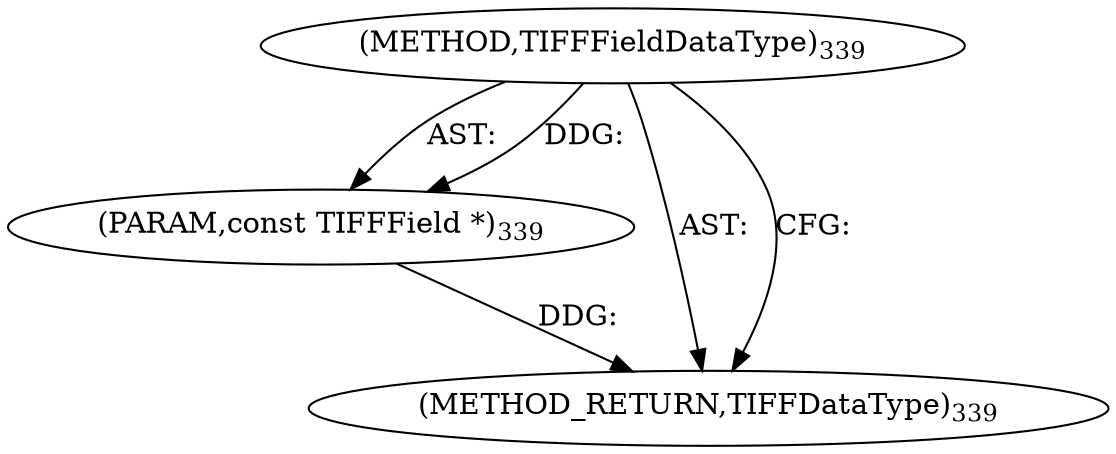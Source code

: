 digraph "TIFFFieldDataType" {  
"8443" [label = <(METHOD,TIFFFieldDataType)<SUB>339</SUB>> ]
"8444" [label = <(PARAM,const TIFFField *)<SUB>339</SUB>> ]
"8445" [label = <(METHOD_RETURN,TIFFDataType)<SUB>339</SUB>> ]
  "8443" -> "8444"  [ label = "AST: "] 
  "8443" -> "8445"  [ label = "AST: "] 
  "8443" -> "8445"  [ label = "CFG: "] 
  "8444" -> "8445"  [ label = "DDG: "] 
  "8443" -> "8444"  [ label = "DDG: "] 
}

